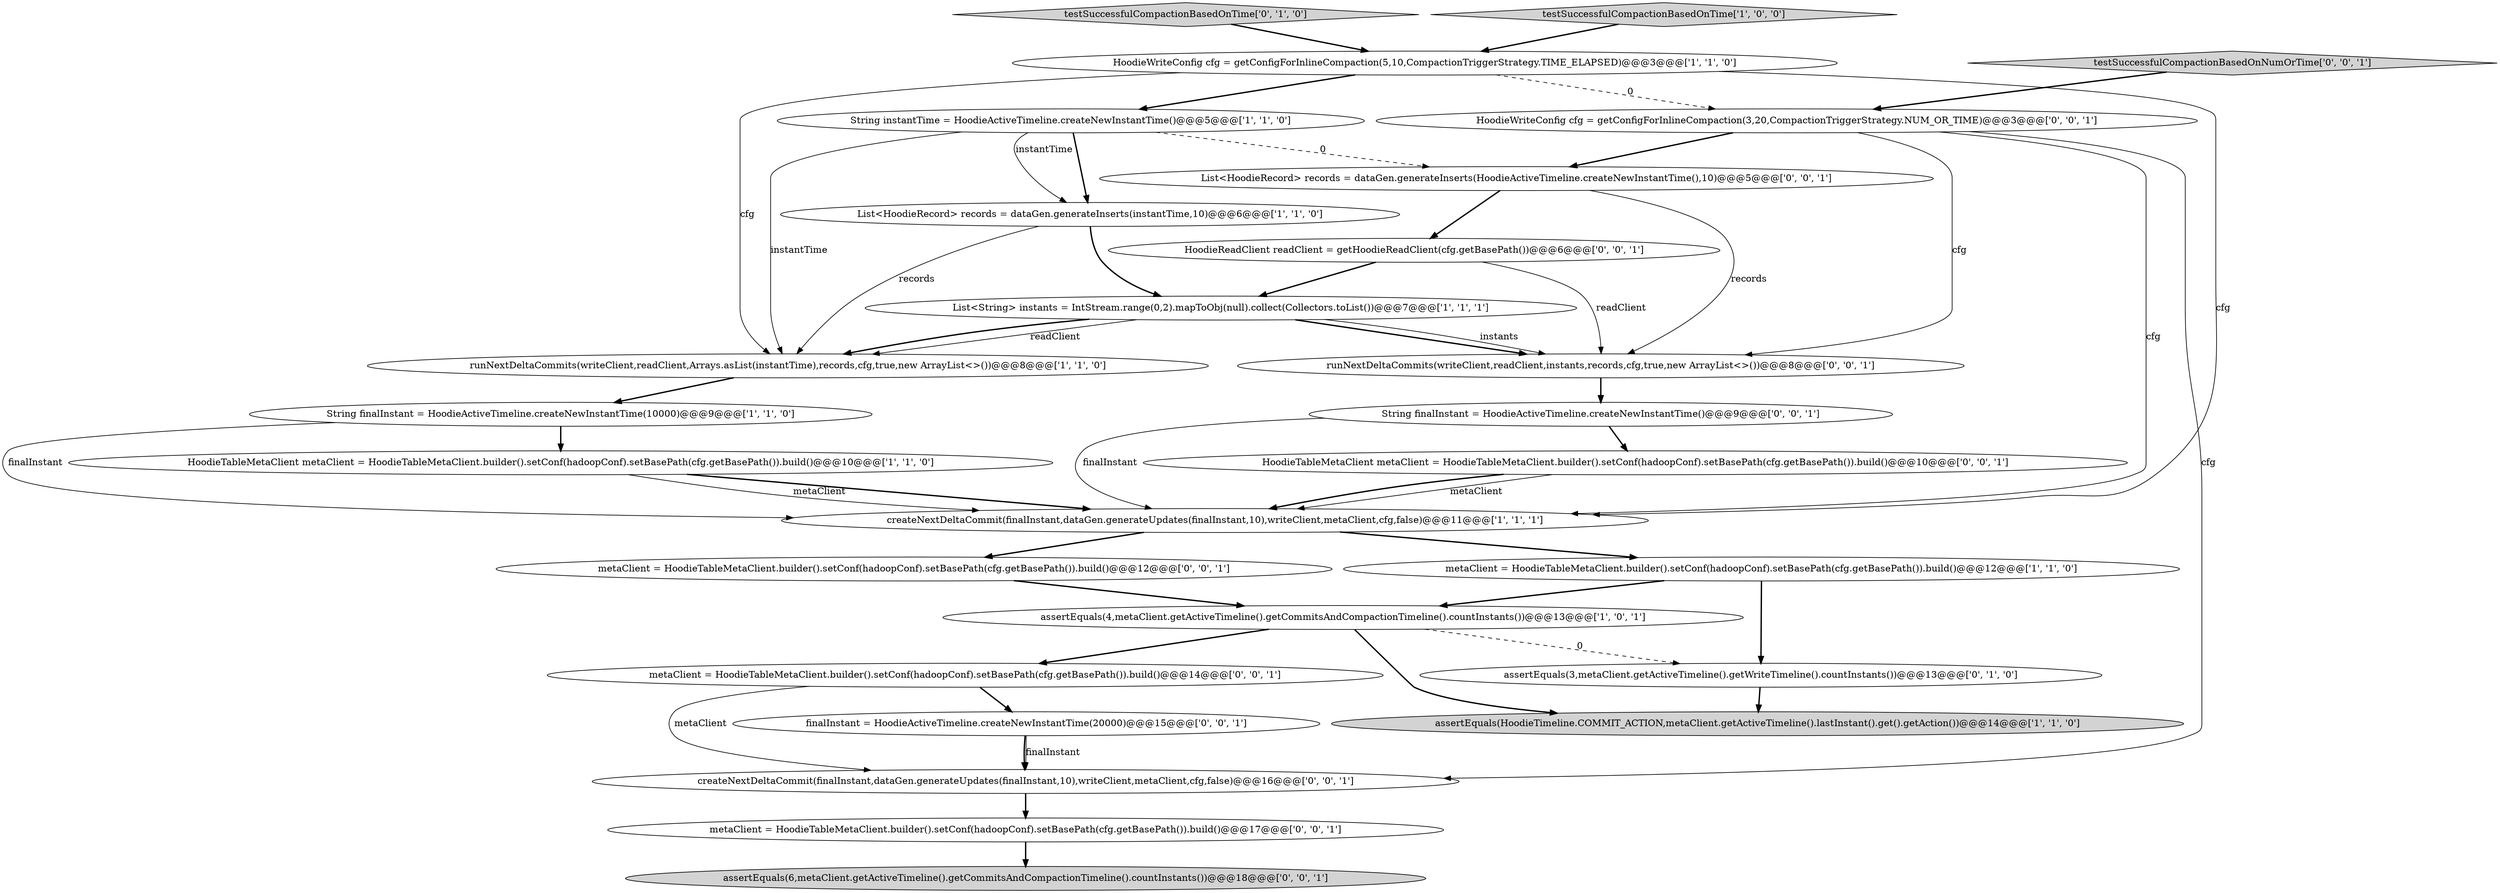digraph {
4 [style = filled, label = "List<HoodieRecord> records = dataGen.generateInserts(instantTime,10)@@@6@@@['1', '1', '0']", fillcolor = white, shape = ellipse image = "AAA0AAABBB1BBB"];
18 [style = filled, label = "testSuccessfulCompactionBasedOnNumOrTime['0', '0', '1']", fillcolor = lightgray, shape = diamond image = "AAA0AAABBB3BBB"];
0 [style = filled, label = "HoodieWriteConfig cfg = getConfigForInlineCompaction(5,10,CompactionTriggerStrategy.TIME_ELAPSED)@@@3@@@['1', '1', '0']", fillcolor = white, shape = ellipse image = "AAA0AAABBB1BBB"];
16 [style = filled, label = "createNextDeltaCommit(finalInstant,dataGen.generateUpdates(finalInstant,10),writeClient,metaClient,cfg,false)@@@16@@@['0', '0', '1']", fillcolor = white, shape = ellipse image = "AAA0AAABBB3BBB"];
3 [style = filled, label = "assertEquals(HoodieTimeline.COMMIT_ACTION,metaClient.getActiveTimeline().lastInstant().get().getAction())@@@14@@@['1', '1', '0']", fillcolor = lightgray, shape = ellipse image = "AAA0AAABBB1BBB"];
8 [style = filled, label = "metaClient = HoodieTableMetaClient.builder().setConf(hadoopConf).setBasePath(cfg.getBasePath()).build()@@@12@@@['1', '1', '0']", fillcolor = white, shape = ellipse image = "AAA0AAABBB1BBB"];
20 [style = filled, label = "metaClient = HoodieTableMetaClient.builder().setConf(hadoopConf).setBasePath(cfg.getBasePath()).build()@@@17@@@['0', '0', '1']", fillcolor = white, shape = ellipse image = "AAA0AAABBB3BBB"];
9 [style = filled, label = "assertEquals(4,metaClient.getActiveTimeline().getCommitsAndCompactionTimeline().countInstants())@@@13@@@['1', '0', '1']", fillcolor = white, shape = ellipse image = "AAA0AAABBB1BBB"];
24 [style = filled, label = "HoodieWriteConfig cfg = getConfigForInlineCompaction(3,20,CompactionTriggerStrategy.NUM_OR_TIME)@@@3@@@['0', '0', '1']", fillcolor = white, shape = ellipse image = "AAA0AAABBB3BBB"];
21 [style = filled, label = "finalInstant = HoodieActiveTimeline.createNewInstantTime(20000)@@@15@@@['0', '0', '1']", fillcolor = white, shape = ellipse image = "AAA0AAABBB3BBB"];
25 [style = filled, label = "assertEquals(6,metaClient.getActiveTimeline().getCommitsAndCompactionTimeline().countInstants())@@@18@@@['0', '0', '1']", fillcolor = lightgray, shape = ellipse image = "AAA0AAABBB3BBB"];
1 [style = filled, label = "runNextDeltaCommits(writeClient,readClient,Arrays.asList(instantTime),records,cfg,true,new ArrayList<>())@@@8@@@['1', '1', '0']", fillcolor = white, shape = ellipse image = "AAA0AAABBB1BBB"];
26 [style = filled, label = "metaClient = HoodieTableMetaClient.builder().setConf(hadoopConf).setBasePath(cfg.getBasePath()).build()@@@14@@@['0', '0', '1']", fillcolor = white, shape = ellipse image = "AAA0AAABBB3BBB"];
5 [style = filled, label = "String finalInstant = HoodieActiveTimeline.createNewInstantTime(10000)@@@9@@@['1', '1', '0']", fillcolor = white, shape = ellipse image = "AAA0AAABBB1BBB"];
22 [style = filled, label = "HoodieReadClient readClient = getHoodieReadClient(cfg.getBasePath())@@@6@@@['0', '0', '1']", fillcolor = white, shape = ellipse image = "AAA0AAABBB3BBB"];
2 [style = filled, label = "HoodieTableMetaClient metaClient = HoodieTableMetaClient.builder().setConf(hadoopConf).setBasePath(cfg.getBasePath()).build()@@@10@@@['1', '1', '0']", fillcolor = white, shape = ellipse image = "AAA0AAABBB1BBB"];
13 [style = filled, label = "testSuccessfulCompactionBasedOnTime['0', '1', '0']", fillcolor = lightgray, shape = diamond image = "AAA0AAABBB2BBB"];
19 [style = filled, label = "String finalInstant = HoodieActiveTimeline.createNewInstantTime()@@@9@@@['0', '0', '1']", fillcolor = white, shape = ellipse image = "AAA0AAABBB3BBB"];
7 [style = filled, label = "List<String> instants = IntStream.range(0,2).mapToObj(null).collect(Collectors.toList())@@@7@@@['1', '1', '1']", fillcolor = white, shape = ellipse image = "AAA0AAABBB1BBB"];
15 [style = filled, label = "metaClient = HoodieTableMetaClient.builder().setConf(hadoopConf).setBasePath(cfg.getBasePath()).build()@@@12@@@['0', '0', '1']", fillcolor = white, shape = ellipse image = "AAA0AAABBB3BBB"];
6 [style = filled, label = "String instantTime = HoodieActiveTimeline.createNewInstantTime()@@@5@@@['1', '1', '0']", fillcolor = white, shape = ellipse image = "AAA0AAABBB1BBB"];
11 [style = filled, label = "createNextDeltaCommit(finalInstant,dataGen.generateUpdates(finalInstant,10),writeClient,metaClient,cfg,false)@@@11@@@['1', '1', '1']", fillcolor = white, shape = ellipse image = "AAA0AAABBB1BBB"];
12 [style = filled, label = "assertEquals(3,metaClient.getActiveTimeline().getWriteTimeline().countInstants())@@@13@@@['0', '1', '0']", fillcolor = white, shape = ellipse image = "AAA1AAABBB2BBB"];
23 [style = filled, label = "runNextDeltaCommits(writeClient,readClient,instants,records,cfg,true,new ArrayList<>())@@@8@@@['0', '0', '1']", fillcolor = white, shape = ellipse image = "AAA0AAABBB3BBB"];
14 [style = filled, label = "List<HoodieRecord> records = dataGen.generateInserts(HoodieActiveTimeline.createNewInstantTime(),10)@@@5@@@['0', '0', '1']", fillcolor = white, shape = ellipse image = "AAA0AAABBB3BBB"];
10 [style = filled, label = "testSuccessfulCompactionBasedOnTime['1', '0', '0']", fillcolor = lightgray, shape = diamond image = "AAA0AAABBB1BBB"];
17 [style = filled, label = "HoodieTableMetaClient metaClient = HoodieTableMetaClient.builder().setConf(hadoopConf).setBasePath(cfg.getBasePath()).build()@@@10@@@['0', '0', '1']", fillcolor = white, shape = ellipse image = "AAA0AAABBB3BBB"];
0->6 [style = bold, label=""];
5->2 [style = bold, label=""];
7->23 [style = bold, label=""];
26->21 [style = bold, label=""];
4->7 [style = bold, label=""];
8->9 [style = bold, label=""];
15->9 [style = bold, label=""];
6->4 [style = bold, label=""];
8->12 [style = bold, label=""];
23->19 [style = bold, label=""];
24->16 [style = solid, label="cfg"];
14->23 [style = solid, label="records"];
17->11 [style = solid, label="metaClient"];
9->12 [style = dashed, label="0"];
13->0 [style = bold, label=""];
2->11 [style = bold, label=""];
18->24 [style = bold, label=""];
6->14 [style = dashed, label="0"];
21->16 [style = bold, label=""];
9->3 [style = bold, label=""];
0->1 [style = solid, label="cfg"];
0->24 [style = dashed, label="0"];
11->15 [style = bold, label=""];
5->11 [style = solid, label="finalInstant"];
19->11 [style = solid, label="finalInstant"];
24->11 [style = solid, label="cfg"];
20->25 [style = bold, label=""];
6->4 [style = solid, label="instantTime"];
2->11 [style = solid, label="metaClient"];
0->11 [style = solid, label="cfg"];
4->1 [style = solid, label="records"];
22->23 [style = solid, label="readClient"];
6->1 [style = solid, label="instantTime"];
11->8 [style = bold, label=""];
12->3 [style = bold, label=""];
26->16 [style = solid, label="metaClient"];
22->7 [style = bold, label=""];
19->17 [style = bold, label=""];
7->1 [style = solid, label="readClient"];
21->16 [style = solid, label="finalInstant"];
1->5 [style = bold, label=""];
17->11 [style = bold, label=""];
16->20 [style = bold, label=""];
9->26 [style = bold, label=""];
24->23 [style = solid, label="cfg"];
7->1 [style = bold, label=""];
24->14 [style = bold, label=""];
7->23 [style = solid, label="instants"];
10->0 [style = bold, label=""];
14->22 [style = bold, label=""];
}
